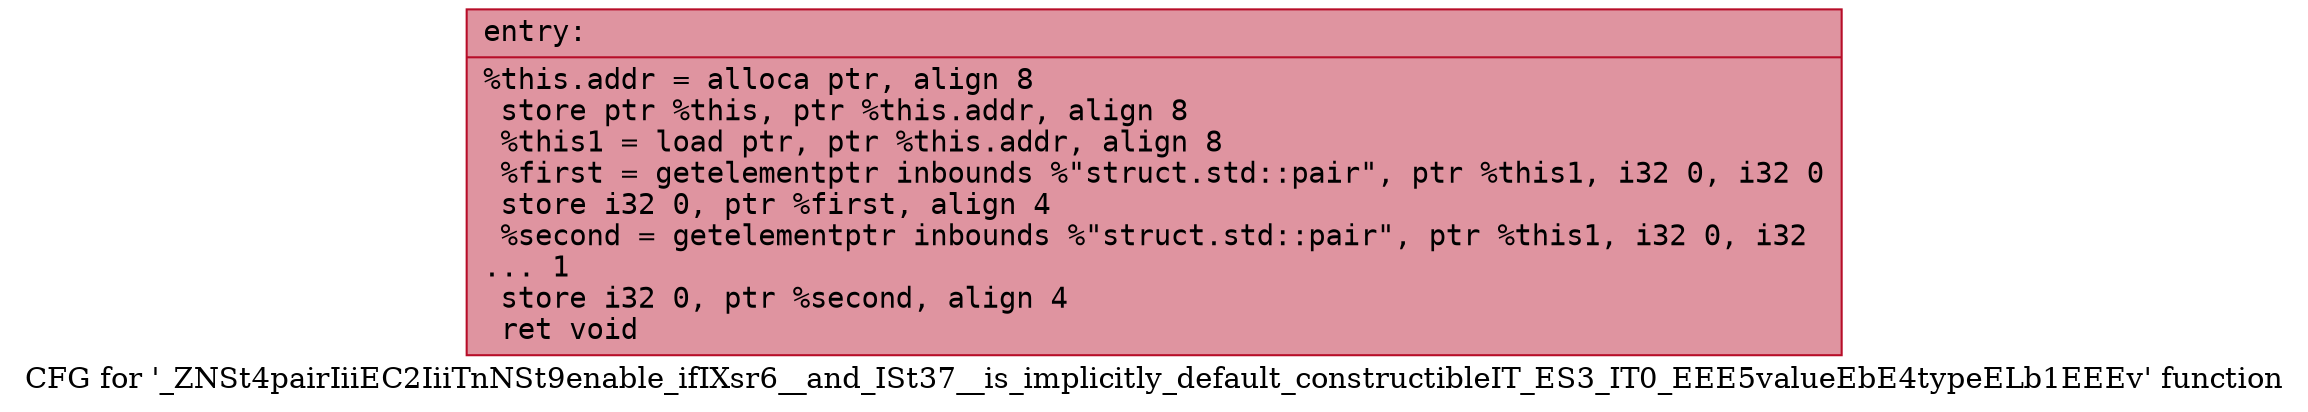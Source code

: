 digraph "CFG for '_ZNSt4pairIiiEC2IiiTnNSt9enable_ifIXsr6__and_ISt37__is_implicitly_default_constructibleIT_ES3_IT0_EEE5valueEbE4typeELb1EEEv' function" {
	label="CFG for '_ZNSt4pairIiiEC2IiiTnNSt9enable_ifIXsr6__and_ISt37__is_implicitly_default_constructibleIT_ES3_IT0_EEE5valueEbE4typeELb1EEEv' function";

	Node0x56307d725510 [shape=record,color="#b70d28ff", style=filled, fillcolor="#b70d2870" fontname="Courier",label="{entry:\l|  %this.addr = alloca ptr, align 8\l  store ptr %this, ptr %this.addr, align 8\l  %this1 = load ptr, ptr %this.addr, align 8\l  %first = getelementptr inbounds %\"struct.std::pair\", ptr %this1, i32 0, i32 0\l  store i32 0, ptr %first, align 4\l  %second = getelementptr inbounds %\"struct.std::pair\", ptr %this1, i32 0, i32\l... 1\l  store i32 0, ptr %second, align 4\l  ret void\l}"];
}
